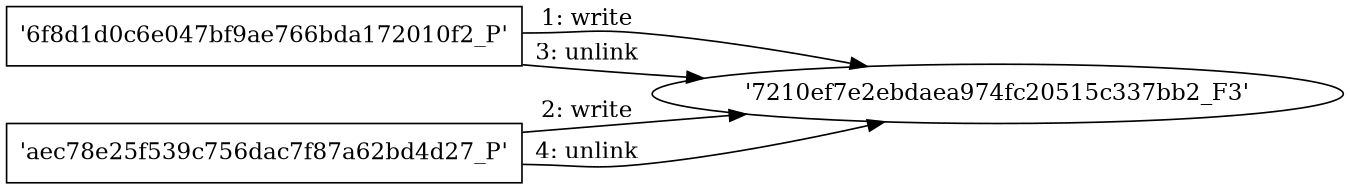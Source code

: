 digraph "D:\Learning\Paper\apt\基于CTI的攻击预警\Dataset\攻击图\ASGfromALLCTI\BruCON Primer 10 Years and Cisco Talos Talks.dot" {
rankdir="LR"
size="9"
fixedsize="false"
splines="true"
nodesep=0.3
ranksep=0
fontsize=10
overlap="scalexy"
engine= "neato"
	"'7210ef7e2ebdaea974fc20515c337bb2_F3'" [node_type=file shape=ellipse]
	"'6f8d1d0c6e047bf9ae766bda172010f2_P'" [node_type=Process shape=box]
	"'6f8d1d0c6e047bf9ae766bda172010f2_P'" -> "'7210ef7e2ebdaea974fc20515c337bb2_F3'" [label="1: write"]
	"'7210ef7e2ebdaea974fc20515c337bb2_F3'" [node_type=file shape=ellipse]
	"'aec78e25f539c756dac7f87a62bd4d27_P'" [node_type=Process shape=box]
	"'aec78e25f539c756dac7f87a62bd4d27_P'" -> "'7210ef7e2ebdaea974fc20515c337bb2_F3'" [label="2: write"]
	"'7210ef7e2ebdaea974fc20515c337bb2_F3'" [node_type=file shape=ellipse]
	"'6f8d1d0c6e047bf9ae766bda172010f2_P'" [node_type=Process shape=box]
	"'6f8d1d0c6e047bf9ae766bda172010f2_P'" -> "'7210ef7e2ebdaea974fc20515c337bb2_F3'" [label="3: unlink"]
	"'7210ef7e2ebdaea974fc20515c337bb2_F3'" [node_type=file shape=ellipse]
	"'aec78e25f539c756dac7f87a62bd4d27_P'" [node_type=Process shape=box]
	"'aec78e25f539c756dac7f87a62bd4d27_P'" -> "'7210ef7e2ebdaea974fc20515c337bb2_F3'" [label="4: unlink"]
}
